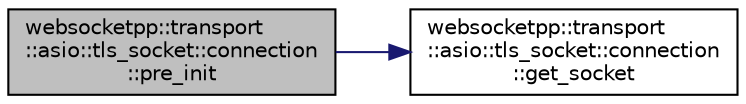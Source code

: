 digraph "websocketpp::transport::asio::tls_socket::connection::pre_init"
{
  edge [fontname="Helvetica",fontsize="10",labelfontname="Helvetica",labelfontsize="10"];
  node [fontname="Helvetica",fontsize="10",shape=record];
  rankdir="LR";
  Node35 [label="websocketpp::transport\l::asio::tls_socket::connection\l::pre_init",height=0.2,width=0.4,color="black", fillcolor="grey75", style="filled", fontcolor="black"];
  Node35 -> Node36 [color="midnightblue",fontsize="10",style="solid",fontname="Helvetica"];
  Node36 [label="websocketpp::transport\l::asio::tls_socket::connection\l::get_socket",height=0.2,width=0.4,color="black", fillcolor="white", style="filled",URL="$classwebsocketpp_1_1transport_1_1asio_1_1tls__socket_1_1connection.html#af86b843634236dee59431078a23b3527",tooltip="Retrieve a pointer to the wrapped socket. "];
}

